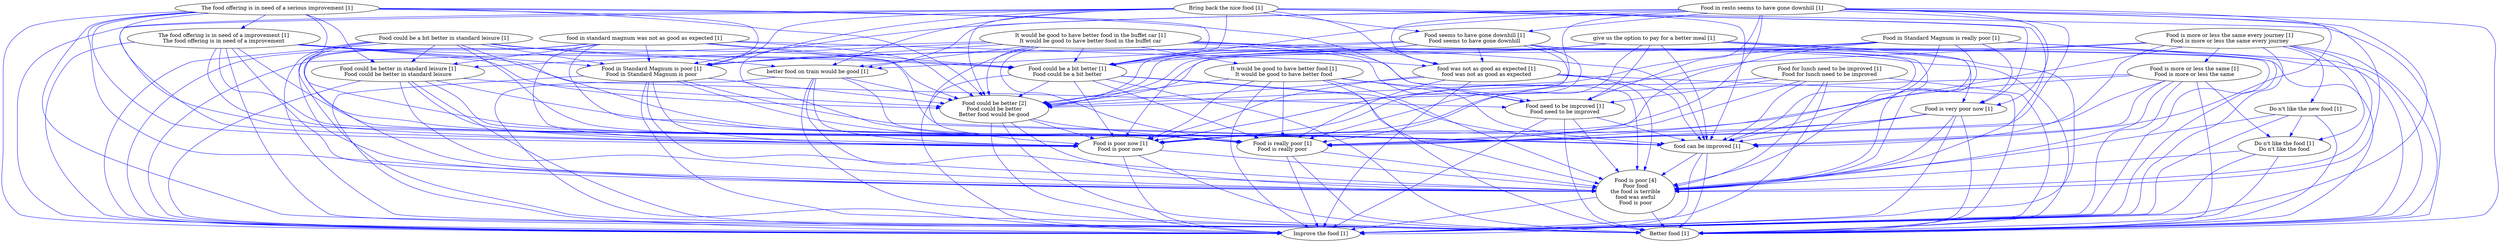 digraph collapsedGraph {
"Food could be better [2]\nFood could be better\nBetter food would be good""Food is poor [4]\nPoor food\nthe food is terrible\nfood was awful\nFood is poor""Better food [1]""Bring back the nice food [1]""Do n't like the new food [1]""Do n't like the food [1]\nDo n't like the food""Food could be a bit better in standard leisure [1]""Food could be better in standard leisure [1]\nFood could be better in standard leisure""Food could be a bit better [1]\nFood could be a bit better""Food for lunch need to be improved [1]\nFood for lunch need to be improved""Food need to be improved [1]\nFood need to be improved""Food in Standard Magnum is really poor [1]""Food in Standard Magnum is poor [1]\nFood in Standard Magnum is poor""Food is really poor [1]\nFood is really poor""Food in resto seems to have gone downhill [1]""Food seems to have gone downhill [1]\nFood seems to have gone downhill""Food is more or less the same every journey [1]\nFood is more or less the same every journey""Food is more or less the same [1]\nFood is more or less the same""Food is very poor now [1]""Food is poor now [1]\nFood is poor now""Improve the food [1]""It would be good to have better food in the buffet car [1]\nIt would be good to have better food in the buffet car""It would be good to have better food [1]\nIt would be good to have better food""The food offering is in need of a serious improvement [1]""The food offering is in need of a improvement [1]\nThe food offering is in need of a improvement""better food on train would be good [1]""food can be improved [1]""food in standard magnum was not as good as expected [1]""food was not as good as expected [1]\nfood was not as good as expected""give us the option to pay for a better meal [1]""Food could be better [2]\nFood could be better\nBetter food would be good" -> "Better food [1]" [color=blue]
"Bring back the nice food [1]" -> "Better food [1]" [color=blue]
"Do n't like the new food [1]" -> "Do n't like the food [1]\nDo n't like the food" [color=blue]
"Do n't like the new food [1]" -> "Better food [1]" [color=blue]
"Do n't like the food [1]\nDo n't like the food" -> "Better food [1]" [color=blue]
"Food could be a bit better in standard leisure [1]" -> "Food could be better in standard leisure [1]\nFood could be better in standard leisure" [color=blue]
"Food could be a bit better in standard leisure [1]" -> "Food could be a bit better [1]\nFood could be a bit better" [color=blue]
"Food could be a bit better in standard leisure [1]" -> "Better food [1]" [color=blue]
"Food could be a bit better in standard leisure [1]" -> "Food could be better [2]\nFood could be better\nBetter food would be good" [color=blue]
"Food could be better in standard leisure [1]\nFood could be better in standard leisure" -> "Better food [1]" [color=blue]
"Food could be better in standard leisure [1]\nFood could be better in standard leisure" -> "Food could be better [2]\nFood could be better\nBetter food would be good" [color=blue]
"Food could be a bit better [1]\nFood could be a bit better" -> "Better food [1]" [color=blue]
"Food could be a bit better [1]\nFood could be a bit better" -> "Food could be better [2]\nFood could be better\nBetter food would be good" [color=blue]
"Food for lunch need to be improved [1]\nFood for lunch need to be improved" -> "Food need to be improved [1]\nFood need to be improved" [color=blue]
"Food for lunch need to be improved [1]\nFood for lunch need to be improved" -> "Better food [1]" [color=blue]
"Food need to be improved [1]\nFood need to be improved" -> "Better food [1]" [color=blue]
"Food in Standard Magnum is really poor [1]" -> "Food in Standard Magnum is poor [1]\nFood in Standard Magnum is poor" [color=blue]
"Food in Standard Magnum is really poor [1]" -> "Food is really poor [1]\nFood is really poor" [color=blue]
"Food could be better [2]\nFood could be better\nBetter food would be good" -> "Food is really poor [1]\nFood is really poor" [color=blue]
"Food could be a bit better in standard leisure [1]" -> "Food in Standard Magnum is poor [1]\nFood in Standard Magnum is poor" [color=blue]
"Food could be a bit better in standard leisure [1]" -> "Food is really poor [1]\nFood is really poor" [color=blue]
"Food could be better in standard leisure [1]\nFood could be better in standard leisure" -> "Food is really poor [1]\nFood is really poor" [color=blue]
"Food could be a bit better [1]\nFood could be a bit better" -> "Food is really poor [1]\nFood is really poor" [color=blue]
"Food for lunch need to be improved [1]\nFood for lunch need to be improved" -> "Food is really poor [1]\nFood is really poor" [color=blue]
"Food in Standard Magnum is really poor [1]" -> "Better food [1]" [color=blue]
"Food in Standard Magnum is really poor [1]" -> "Food could be better [2]\nFood could be better\nBetter food would be good" [color=blue]
"Food in Standard Magnum is poor [1]\nFood in Standard Magnum is poor" -> "Better food [1]" [color=blue]
"Food in Standard Magnum is poor [1]\nFood in Standard Magnum is poor" -> "Food could be better [2]\nFood could be better\nBetter food would be good" [color=blue]
"Food is really poor [1]\nFood is really poor" -> "Better food [1]" [color=blue]
"Food in resto seems to have gone downhill [1]" -> "Food seems to have gone downhill [1]\nFood seems to have gone downhill" [color=blue]
"Bring back the nice food [1]" -> "Food seems to have gone downhill [1]\nFood seems to have gone downhill" [color=blue]
"Food in resto seems to have gone downhill [1]" -> "Better food [1]" [color=blue]
"Food in resto seems to have gone downhill [1]" -> "Food could be better [2]\nFood could be better\nBetter food would be good" [color=blue]
"Food in resto seems to have gone downhill [1]" -> "Food need to be improved [1]\nFood need to be improved" [color=blue]
"Food in resto seems to have gone downhill [1]" -> "Food is really poor [1]\nFood is really poor" [color=blue]
"Food seems to have gone downhill [1]\nFood seems to have gone downhill" -> "Better food [1]" [color=blue]
"Food seems to have gone downhill [1]\nFood seems to have gone downhill" -> "Food could be better [2]\nFood could be better\nBetter food would be good" [color=blue]
"Food seems to have gone downhill [1]\nFood seems to have gone downhill" -> "Food could be a bit better [1]\nFood could be a bit better" [color=blue]
"Food seems to have gone downhill [1]\nFood seems to have gone downhill" -> "Food in Standard Magnum is poor [1]\nFood in Standard Magnum is poor" [color=blue]
"Food seems to have gone downhill [1]\nFood seems to have gone downhill" -> "Food is really poor [1]\nFood is really poor" [color=blue]
"Food is more or less the same every journey [1]\nFood is more or less the same every journey" -> "Food is more or less the same [1]\nFood is more or less the same" [color=blue]
"Food is more or less the same every journey [1]\nFood is more or less the same every journey" -> "Better food [1]" [color=blue]
"Food is more or less the same every journey [1]\nFood is more or less the same every journey" -> "Do n't like the new food [1]" [color=blue]
"Food is more or less the same every journey [1]\nFood is more or less the same every journey" -> "Do n't like the food [1]\nDo n't like the food" [color=blue]
"Food is more or less the same every journey [1]\nFood is more or less the same every journey" -> "Food is really poor [1]\nFood is really poor" [color=blue]
"Food is more or less the same [1]\nFood is more or less the same" -> "Better food [1]" [color=blue]
"Food is more or less the same [1]\nFood is more or less the same" -> "Do n't like the food [1]\nDo n't like the food" [color=blue]
"Food is more or less the same [1]\nFood is more or less the same" -> "Food could be better [2]\nFood could be better\nBetter food would be good" [color=blue]
"Food is very poor now [1]" -> "Food is poor now [1]\nFood is poor now" [color=blue]
"Food could be better [2]\nFood could be better\nBetter food would be good" -> "Food is poor now [1]\nFood is poor now" [color=blue]
"Food could be a bit better in standard leisure [1]" -> "Food is poor now [1]\nFood is poor now" [color=blue]
"Food could be better in standard leisure [1]\nFood could be better in standard leisure" -> "Food is poor now [1]\nFood is poor now" [color=blue]
"Food could be a bit better [1]\nFood could be a bit better" -> "Food is poor now [1]\nFood is poor now" [color=blue]
"Food for lunch need to be improved [1]\nFood for lunch need to be improved" -> "Food is poor now [1]\nFood is poor now" [color=blue]
"Food in Standard Magnum is really poor [1]" -> "Food is very poor now [1]" [color=blue]
"Food in Standard Magnum is really poor [1]" -> "Food is poor now [1]\nFood is poor now" [color=blue]
"Food in Standard Magnum is poor [1]\nFood in Standard Magnum is poor" -> "Food is poor now [1]\nFood is poor now" [color=blue]
"Food in resto seems to have gone downhill [1]" -> "Food is poor now [1]\nFood is poor now" [color=blue]
"Food seems to have gone downhill [1]\nFood seems to have gone downhill" -> "Food is very poor now [1]" [color=blue]
"Food seems to have gone downhill [1]\nFood seems to have gone downhill" -> "Food is poor now [1]\nFood is poor now" [color=blue]
"Food is more or less the same every journey [1]\nFood is more or less the same every journey" -> "Food is poor now [1]\nFood is poor now" [color=blue]
"Food is very poor now [1]" -> "Better food [1]" [color=blue]
"Food is very poor now [1]" -> "Food is really poor [1]\nFood is really poor" [color=blue]
"Food is poor now [1]\nFood is poor now" -> "Better food [1]" [color=blue]
"Bring back the nice food [1]" -> "Improve the food [1]" [color=blue]
"Do n't like the new food [1]" -> "Improve the food [1]" [color=blue]
"Do n't like the food [1]\nDo n't like the food" -> "Improve the food [1]" [color=blue]
"Food for lunch need to be improved [1]\nFood for lunch need to be improved" -> "Improve the food [1]" [color=blue]
"Food need to be improved [1]\nFood need to be improved" -> "Improve the food [1]" [color=blue]
"Food seems to have gone downhill [1]\nFood seems to have gone downhill" -> "Improve the food [1]" [color=blue]
"Food is more or less the same every journey [1]\nFood is more or less the same every journey" -> "Improve the food [1]" [color=blue]
"Food is more or less the same [1]\nFood is more or less the same" -> "Improve the food [1]" [color=blue]
"It would be good to have better food in the buffet car [1]\nIt would be good to have better food in the buffet car" -> "It would be good to have better food [1]\nIt would be good to have better food" [color=blue]
"It would be good to have better food in the buffet car [1]\nIt would be good to have better food in the buffet car" -> "Better food [1]" [color=blue]
"It would be good to have better food in the buffet car [1]\nIt would be good to have better food in the buffet car" -> "Food could be better in standard leisure [1]\nFood could be better in standard leisure" [color=blue]
"It would be good to have better food in the buffet car [1]\nIt would be good to have better food in the buffet car" -> "Food could be better [2]\nFood could be better\nBetter food would be good" [color=blue]
"It would be good to have better food in the buffet car [1]\nIt would be good to have better food in the buffet car" -> "Food could be a bit better [1]\nFood could be a bit better" [color=blue]
"It would be good to have better food in the buffet car [1]\nIt would be good to have better food in the buffet car" -> "Food need to be improved [1]\nFood need to be improved" [color=blue]
"It would be good to have better food in the buffet car [1]\nIt would be good to have better food in the buffet car" -> "Food in Standard Magnum is poor [1]\nFood in Standard Magnum is poor" [color=blue]
"It would be good to have better food in the buffet car [1]\nIt would be good to have better food in the buffet car" -> "Food is really poor [1]\nFood is really poor" [color=blue]
"It would be good to have better food in the buffet car [1]\nIt would be good to have better food in the buffet car" -> "Food is poor now [1]\nFood is poor now" [color=blue]
"It would be good to have better food in the buffet car [1]\nIt would be good to have better food in the buffet car" -> "Improve the food [1]" [color=blue]
"It would be good to have better food [1]\nIt would be good to have better food" -> "Better food [1]" [color=blue]
"It would be good to have better food [1]\nIt would be good to have better food" -> "Food could be better [2]\nFood could be better\nBetter food would be good" [color=blue]
"It would be good to have better food [1]\nIt would be good to have better food" -> "Food need to be improved [1]\nFood need to be improved" [color=blue]
"It would be good to have better food [1]\nIt would be good to have better food" -> "Food is really poor [1]\nFood is really poor" [color=blue]
"It would be good to have better food [1]\nIt would be good to have better food" -> "Food is poor now [1]\nFood is poor now" [color=blue]
"Food seems to have gone downhill [1]\nFood seems to have gone downhill" -> "Food is poor [4]\nPoor food\nthe food is terrible\nfood was awful\nFood is poor" [color=blue]
"Food is more or less the same every journey [1]\nFood is more or less the same every journey" -> "Food is poor [4]\nPoor food\nthe food is terrible\nfood was awful\nFood is poor" [color=blue]
"Food is more or less the same [1]\nFood is more or less the same" -> "Food is poor [4]\nPoor food\nthe food is terrible\nfood was awful\nFood is poor" [color=blue]
"It would be good to have better food in the buffet car [1]\nIt would be good to have better food in the buffet car" -> "Food is poor [4]\nPoor food\nthe food is terrible\nfood was awful\nFood is poor" [color=blue]
"The food offering is in need of a serious improvement [1]" -> "The food offering is in need of a improvement [1]\nThe food offering is in need of a improvement" [color=blue]
"The food offering is in need of a serious improvement [1]" -> "Better food [1]" [color=blue]
"The food offering is in need of a serious improvement [1]" -> "Food could be better [2]\nFood could be better\nBetter food would be good" [color=blue]
"The food offering is in need of a serious improvement [1]" -> "Food could be better in standard leisure [1]\nFood could be better in standard leisure" [color=blue]
"The food offering is in need of a serious improvement [1]" -> "Food could be a bit better [1]\nFood could be a bit better" [color=blue]
"The food offering is in need of a serious improvement [1]" -> "Food need to be improved [1]\nFood need to be improved" [color=blue]
"The food offering is in need of a serious improvement [1]" -> "Food in Standard Magnum is poor [1]\nFood in Standard Magnum is poor" [color=blue]
"The food offering is in need of a serious improvement [1]" -> "Food is really poor [1]\nFood is really poor" [color=blue]
"The food offering is in need of a serious improvement [1]" -> "Food is poor now [1]\nFood is poor now" [color=blue]
"The food offering is in need of a serious improvement [1]" -> "Improve the food [1]" [color=blue]
"The food offering is in need of a serious improvement [1]" -> "Food is poor [4]\nPoor food\nthe food is terrible\nfood was awful\nFood is poor" [color=blue]
"The food offering is in need of a improvement [1]\nThe food offering is in need of a improvement" -> "Better food [1]" [color=blue]
"The food offering is in need of a improvement [1]\nThe food offering is in need of a improvement" -> "Food could be better [2]\nFood could be better\nBetter food would be good" [color=blue]
"The food offering is in need of a improvement [1]\nThe food offering is in need of a improvement" -> "Food could be a bit better [1]\nFood could be a bit better" [color=blue]
"The food offering is in need of a improvement [1]\nThe food offering is in need of a improvement" -> "Food need to be improved [1]\nFood need to be improved" [color=blue]
"The food offering is in need of a improvement [1]\nThe food offering is in need of a improvement" -> "Food in Standard Magnum is poor [1]\nFood in Standard Magnum is poor" [color=blue]
"The food offering is in need of a improvement [1]\nThe food offering is in need of a improvement" -> "Food is really poor [1]\nFood is really poor" [color=blue]
"The food offering is in need of a improvement [1]\nThe food offering is in need of a improvement" -> "Food is poor now [1]\nFood is poor now" [color=blue]
"The food offering is in need of a improvement [1]\nThe food offering is in need of a improvement" -> "Improve the food [1]" [color=blue]
"The food offering is in need of a improvement [1]\nThe food offering is in need of a improvement" -> "Food is poor [4]\nPoor food\nthe food is terrible\nfood was awful\nFood is poor" [color=blue]
"Food could be a bit better in standard leisure [1]" -> "better food on train would be good [1]" [color=blue]
"Food seems to have gone downhill [1]\nFood seems to have gone downhill" -> "better food on train would be good [1]" [color=blue]
"It would be good to have better food in the buffet car [1]\nIt would be good to have better food in the buffet car" -> "better food on train would be good [1]" [color=blue]
"better food on train would be good [1]" -> "Better food [1]" [color=blue]
"better food on train would be good [1]" -> "Food could be better [2]\nFood could be better\nBetter food would be good" [color=blue]
"better food on train would be good [1]" -> "Food is really poor [1]\nFood is really poor" [color=blue]
"better food on train would be good [1]" -> "Food is poor now [1]\nFood is poor now" [color=blue]
"Food could be a bit better in standard leisure [1]" -> "food can be improved [1]" [color=blue]
"Food could be better in standard leisure [1]\nFood could be better in standard leisure" -> "food can be improved [1]" [color=blue]
"Food could be a bit better [1]\nFood could be a bit better" -> "food can be improved [1]" [color=blue]
"Food for lunch need to be improved [1]\nFood for lunch need to be improved" -> "food can be improved [1]" [color=blue]
"Food need to be improved [1]\nFood need to be improved" -> "food can be improved [1]" [color=blue]
"Food in Standard Magnum is really poor [1]" -> "food can be improved [1]" [color=blue]
"Food in Standard Magnum is poor [1]\nFood in Standard Magnum is poor" -> "food can be improved [1]" [color=blue]
"Food in resto seems to have gone downhill [1]" -> "food can be improved [1]" [color=blue]
"Food seems to have gone downhill [1]\nFood seems to have gone downhill" -> "food can be improved [1]" [color=blue]
"Food is more or less the same every journey [1]\nFood is more or less the same every journey" -> "food can be improved [1]" [color=blue]
"Food is more or less the same [1]\nFood is more or less the same" -> "food can be improved [1]" [color=blue]
"Food is very poor now [1]" -> "food can be improved [1]" [color=blue]
"It would be good to have better food in the buffet car [1]\nIt would be good to have better food in the buffet car" -> "food can be improved [1]" [color=blue]
"It would be good to have better food [1]\nIt would be good to have better food" -> "food can be improved [1]" [color=blue]
"The food offering is in need of a serious improvement [1]" -> "food can be improved [1]" [color=blue]
"The food offering is in need of a improvement [1]\nThe food offering is in need of a improvement" -> "food can be improved [1]" [color=blue]
"food can be improved [1]" -> "Better food [1]" [color=blue]
"food can be improved [1]" -> "Improve the food [1]" [color=blue]
"food can be improved [1]" -> "Food is poor [4]\nPoor food\nthe food is terrible\nfood was awful\nFood is poor" [color=blue]
"food in standard magnum was not as good as expected [1]" -> "food was not as good as expected [1]\nfood was not as good as expected" [color=blue]
"Food seems to have gone downhill [1]\nFood seems to have gone downhill" -> "food was not as good as expected [1]\nfood was not as good as expected" [color=blue]
"food in standard magnum was not as good as expected [1]" -> "Better food [1]" [color=blue]
"food in standard magnum was not as good as expected [1]" -> "Food could be better [2]\nFood could be better\nBetter food would be good" [color=blue]
"food in standard magnum was not as good as expected [1]" -> "Food could be better in standard leisure [1]\nFood could be better in standard leisure" [color=blue]
"food in standard magnum was not as good as expected [1]" -> "Food could be a bit better [1]\nFood could be a bit better" [color=blue]
"food in standard magnum was not as good as expected [1]" -> "Food in Standard Magnum is poor [1]\nFood in Standard Magnum is poor" [color=blue]
"food in standard magnum was not as good as expected [1]" -> "Food is really poor [1]\nFood is really poor" [color=blue]
"food in standard magnum was not as good as expected [1]" -> "Food is poor now [1]\nFood is poor now" [color=blue]
"food in standard magnum was not as good as expected [1]" -> "Improve the food [1]" [color=blue]
"food in standard magnum was not as good as expected [1]" -> "food can be improved [1]" [color=blue]
"food was not as good as expected [1]\nfood was not as good as expected" -> "Better food [1]" [color=blue]
"food was not as good as expected [1]\nfood was not as good as expected" -> "Food could be better [2]\nFood could be better\nBetter food would be good" [color=blue]
"food was not as good as expected [1]\nfood was not as good as expected" -> "Food is really poor [1]\nFood is really poor" [color=blue]
"food was not as good as expected [1]\nfood was not as good as expected" -> "Food is poor now [1]\nFood is poor now" [color=blue]
"food was not as good as expected [1]\nfood was not as good as expected" -> "food can be improved [1]" [color=blue]
"give us the option to pay for a better meal [1]" -> "Better food [1]" [color=blue]
"give us the option to pay for a better meal [1]" -> "Food could be a bit better [1]\nFood could be a bit better" [color=blue]
"give us the option to pay for a better meal [1]" -> "Food need to be improved [1]\nFood need to be improved" [color=blue]
"give us the option to pay for a better meal [1]" -> "Improve the food [1]" [color=blue]
"Food could be a bit better in standard leisure [1]" -> "Food is poor [4]\nPoor food\nthe food is terrible\nfood was awful\nFood is poor" [color=blue]
"Food could be better in standard leisure [1]\nFood could be better in standard leisure" -> "Food is poor [4]\nPoor food\nthe food is terrible\nfood was awful\nFood is poor" [color=blue]
"Food could be a bit better [1]\nFood could be a bit better" -> "Food is poor [4]\nPoor food\nthe food is terrible\nfood was awful\nFood is poor" [color=blue]
"Food for lunch need to be improved [1]\nFood for lunch need to be improved" -> "Food is poor [4]\nPoor food\nthe food is terrible\nfood was awful\nFood is poor" [color=blue]
"Food need to be improved [1]\nFood need to be improved" -> "Food is poor [4]\nPoor food\nthe food is terrible\nfood was awful\nFood is poor" [color=blue]
"Food in Standard Magnum is really poor [1]" -> "Food is poor [4]\nPoor food\nthe food is terrible\nfood was awful\nFood is poor" [color=blue]
"Food in Standard Magnum is poor [1]\nFood in Standard Magnum is poor" -> "Food is poor [4]\nPoor food\nthe food is terrible\nfood was awful\nFood is poor" [color=blue]
"Food in resto seems to have gone downhill [1]" -> "Food is poor [4]\nPoor food\nthe food is terrible\nfood was awful\nFood is poor" [color=blue]
"It would be good to have better food [1]\nIt would be good to have better food" -> "Food is poor [4]\nPoor food\nthe food is terrible\nfood was awful\nFood is poor" [color=blue]
"better food on train would be good [1]" -> "Food is poor [4]\nPoor food\nthe food is terrible\nfood was awful\nFood is poor" [color=blue]
"food in standard magnum was not as good as expected [1]" -> "Food is poor [4]\nPoor food\nthe food is terrible\nfood was awful\nFood is poor" [color=blue]
"food was not as good as expected [1]\nfood was not as good as expected" -> "Food is poor [4]\nPoor food\nthe food is terrible\nfood was awful\nFood is poor" [color=blue]
"Food is poor [4]\nPoor food\nthe food is terrible\nfood was awful\nFood is poor" -> "Better food [1]" [color=blue]
"Food is poor [4]\nPoor food\nthe food is terrible\nfood was awful\nFood is poor" -> "Improve the food [1]" [color=blue]
"Bring back the nice food [1]" -> "Food could be a bit better [1]\nFood could be a bit better" [color=blue]
"Bring back the nice food [1]" -> "food can be improved [1]" [color=blue]
"Bring back the nice food [1]" -> "better food on train would be good [1]" [color=blue]
"Bring back the nice food [1]" -> "Food is poor [4]\nPoor food\nthe food is terrible\nfood was awful\nFood is poor" [color=blue]
"Bring back the nice food [1]" -> "Food could be better [2]\nFood could be better\nBetter food would be good" [color=blue]
"Bring back the nice food [1]" -> "Food is very poor now [1]" [color=blue]
"Bring back the nice food [1]" -> "food was not as good as expected [1]\nfood was not as good as expected" [color=blue]
"Bring back the nice food [1]" -> "Food is poor now [1]\nFood is poor now" [color=blue]
"Bring back the nice food [1]" -> "Food is really poor [1]\nFood is really poor" [color=blue]
"Bring back the nice food [1]" -> "Food in Standard Magnum is poor [1]\nFood in Standard Magnum is poor" [color=blue]
"Food could be a bit better in standard leisure [1]" -> "Improve the food [1]" [color=blue]
"Food could be better in standard leisure [1]\nFood could be better in standard leisure" -> "Improve the food [1]" [color=blue]
"Food could be better [2]\nFood could be better\nBetter food would be good" -> "Food is poor [4]\nPoor food\nthe food is terrible\nfood was awful\nFood is poor" [color=blue]
"Food could be a bit better [1]\nFood could be a bit better" -> "Improve the food [1]" [color=blue]
"Food in Standard Magnum is really poor [1]" -> "Improve the food [1]" [color=blue]
"Food in Standard Magnum is poor [1]\nFood in Standard Magnum is poor" -> "Improve the food [1]" [color=blue]
"Food in Standard Magnum is poor [1]\nFood in Standard Magnum is poor" -> "Food is really poor [1]\nFood is really poor" [color=blue]
"Food is really poor [1]\nFood is really poor" -> "Food is poor [4]\nPoor food\nthe food is terrible\nfood was awful\nFood is poor" [color=blue]
"Food in resto seems to have gone downhill [1]" -> "Food could be a bit better [1]\nFood could be a bit better" [color=blue]
"Food in resto seems to have gone downhill [1]" -> "Improve the food [1]" [color=blue]
"Food in resto seems to have gone downhill [1]" -> "better food on train would be good [1]" [color=blue]
"Food in resto seems to have gone downhill [1]" -> "Food is very poor now [1]" [color=blue]
"Food in resto seems to have gone downhill [1]" -> "food was not as good as expected [1]\nfood was not as good as expected" [color=blue]
"Food in resto seems to have gone downhill [1]" -> "Food in Standard Magnum is poor [1]\nFood in Standard Magnum is poor" [color=blue]
"Food is more or less the same every journey [1]\nFood is more or less the same every journey" -> "Food could be better [2]\nFood could be better\nBetter food would be good" [color=blue]
"Food is more or less the same [1]\nFood is more or less the same" -> "Food is poor now [1]\nFood is poor now" [color=blue]
"Food is more or less the same [1]\nFood is more or less the same" -> "Food is really poor [1]\nFood is really poor" [color=blue]
"Food is very poor now [1]" -> "Improve the food [1]" [color=blue]
"Food is very poor now [1]" -> "Food is poor [4]\nPoor food\nthe food is terrible\nfood was awful\nFood is poor" [color=blue]
"Food is poor now [1]\nFood is poor now" -> "Food is poor [4]\nPoor food\nthe food is terrible\nfood was awful\nFood is poor" [color=blue]
"It would be good to have better food [1]\nIt would be good to have better food" -> "Improve the food [1]" [color=blue]
"better food on train would be good [1]" -> "Improve the food [1]" [color=blue]
"food was not as good as expected [1]\nfood was not as good as expected" -> "Improve the food [1]" [color=blue]
"give us the option to pay for a better meal [1]" -> "food can be improved [1]" [color=blue]
"give us the option to pay for a better meal [1]" -> "Food could be better [2]\nFood could be better\nBetter food would be good" [color=blue]
"give us the option to pay for a better meal [1]" -> "Food is poor now [1]\nFood is poor now" [color=blue]
"give us the option to pay for a better meal [1]" -> "Food is really poor [1]\nFood is really poor" [color=blue]
"give us the option to pay for a better meal [1]" -> "Food is poor [4]\nPoor food\nthe food is terrible\nfood was awful\nFood is poor" [color=blue]
"Food could be better [2]\nFood could be better\nBetter food would be good" -> "Improve the food [1]" [color=blue]
"Do n't like the new food [1]" -> "Food is poor [4]\nPoor food\nthe food is terrible\nfood was awful\nFood is poor" [color=blue]
"Do n't like the food [1]\nDo n't like the food" -> "Food is poor [4]\nPoor food\nthe food is terrible\nfood was awful\nFood is poor" [color=blue]
"Food is really poor [1]\nFood is really poor" -> "Improve the food [1]" [color=blue]
"Food is poor now [1]\nFood is poor now" -> "Improve the food [1]" [color=blue]
}